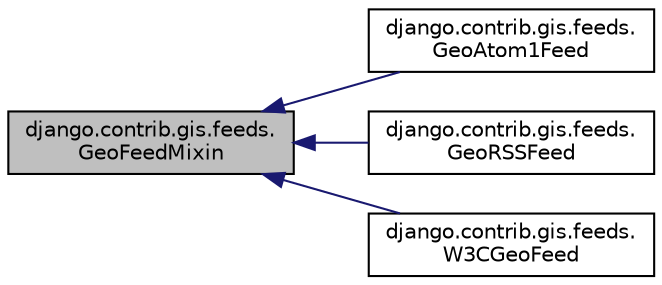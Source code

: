 digraph "django.contrib.gis.feeds.GeoFeedMixin"
{
 // LATEX_PDF_SIZE
  edge [fontname="Helvetica",fontsize="10",labelfontname="Helvetica",labelfontsize="10"];
  node [fontname="Helvetica",fontsize="10",shape=record];
  rankdir="LR";
  Node1 [label="django.contrib.gis.feeds.\lGeoFeedMixin",height=0.2,width=0.4,color="black", fillcolor="grey75", style="filled", fontcolor="black",tooltip=" "];
  Node1 -> Node2 [dir="back",color="midnightblue",fontsize="10",style="solid"];
  Node2 [label="django.contrib.gis.feeds.\lGeoAtom1Feed",height=0.2,width=0.4,color="black", fillcolor="white", style="filled",URL="$classdjango_1_1contrib_1_1gis_1_1feeds_1_1_geo_atom1_feed.html",tooltip=" "];
  Node1 -> Node3 [dir="back",color="midnightblue",fontsize="10",style="solid"];
  Node3 [label="django.contrib.gis.feeds.\lGeoRSSFeed",height=0.2,width=0.4,color="black", fillcolor="white", style="filled",URL="$classdjango_1_1contrib_1_1gis_1_1feeds_1_1_geo_r_s_s_feed.html",tooltip=" "];
  Node1 -> Node4 [dir="back",color="midnightblue",fontsize="10",style="solid"];
  Node4 [label="django.contrib.gis.feeds.\lW3CGeoFeed",height=0.2,width=0.4,color="black", fillcolor="white", style="filled",URL="$classdjango_1_1contrib_1_1gis_1_1feeds_1_1_w3_c_geo_feed.html",tooltip=" "];
}
